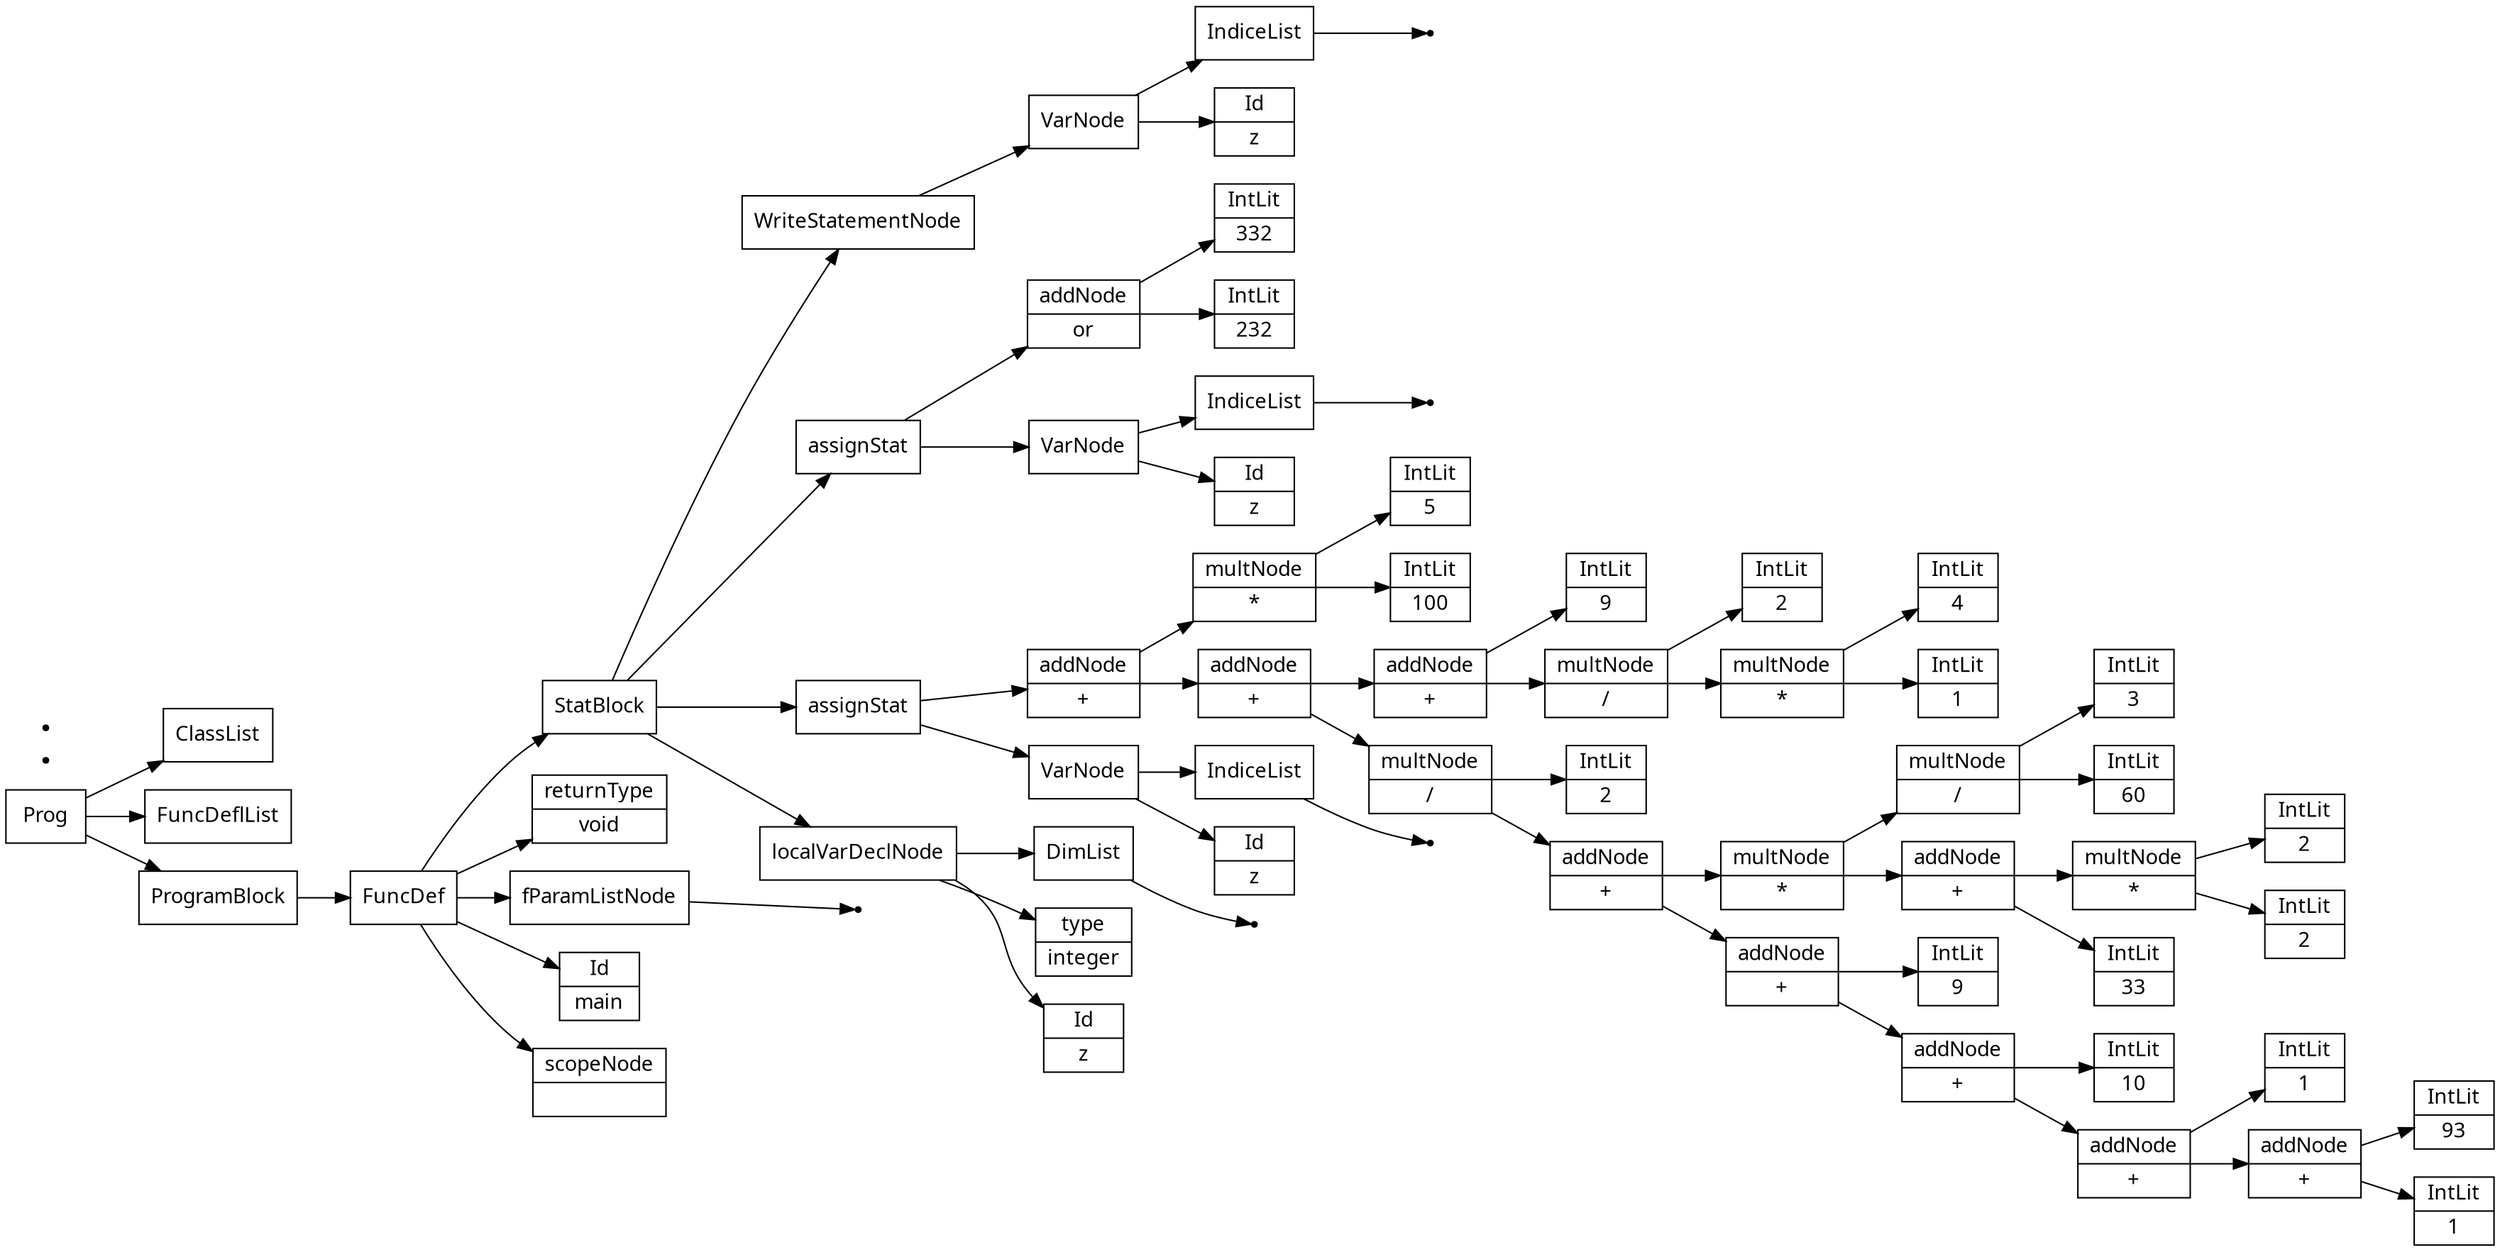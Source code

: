 digraph AST {
node [shape=record];
 node [fontname=Sans];charset="UTF-8" splines=true splines=spline rankdir =LR ordering="out"
1[label="scopeNode| "];
none3[shape="point"];
4[label="fParamListNode"];
4->none3;
5[label="returnType|void"];
7[label="Id|z"];
8[label="type|integer"];
none10[shape="point"];
11[label="DimList"];
11->none10;
12[label="localVarDeclNode"];
12->11;
12->8;
12->7;
13[label="Id|z"];
none15[shape="point"];
16[label="IndiceList"];
16->none15;
17[label="VarNode"];
17->16;
17->13;
18[label="IntLit|1"];
19[label="addNode|+"];
20[label="IntLit|93"];
19->20;
19->18;
21[label="addNode|+"];
22[label="IntLit|1"];
21->22;
21->19;
23[label="addNode|+"];
24[label="IntLit|10"];
23->24;
23->21;
25[label="addNode|+"];
26[label="IntLit|9"];
25->26;
25->23;
27[label="addNode|+"];
28[label="IntLit|33"];
29[label="addNode|+"];
30[label="IntLit|2"];
31[label="multNode|*"];
32[label="IntLit|2"];
31->32;
31->30;
29->31;
29->28;
33[label="multNode|*"];
34[label="IntLit|60"];
35[label="multNode|/"];
36[label="IntLit|3"];
35->36;
35->34;
33->35;
33->29;
27->33;
27->25;
37[label="multNode|/"];
38[label="IntLit|2"];
37->38;
37->27;
39[label="addNode|+"];
40[label="IntLit|1"];
41[label="multNode|*"];
42[label="IntLit|4"];
41->42;
41->40;
43[label="multNode|/"];
44[label="IntLit|2"];
43->44;
43->41;
45[label="addNode|+"];
46[label="IntLit|9"];
45->46;
45->43;
39->45;
39->37;
47[label="addNode|+"];
48[label="IntLit|100"];
49[label="multNode|*"];
50[label="IntLit|5"];
49->50;
49->48;
47->49;
47->39;
51[label="assignStat"];
51->47;
51->17;
52[label="Id|z"];
none54[shape="point"];
55[label="IndiceList"];
55->none54;
56[label="VarNode"];
56->55;
56->52;
57[label="IntLit|232"];
58[label="addNode|or"];
59[label="IntLit|332"];
58->59;
58->57;
60[label="assignStat"];
60->58;
60->56;
61[label="Id|z"];
none63[shape="point"];
64[label="IndiceList"];
64->none63;
65[label="VarNode"];
65->64;
65->61;
66[label="WriteStatementNode"];
66->65;
67[label="StatBlock"];
67->66;
67->60;
67->51;
67->12;
68[label="FuncDef"];
0[label="Id|main"];
68->67;
68->5;
68->4;
68->0;
68->1;
69[label="ClassList"];
70[label="FuncDeflList"];
71[label="Prog"];
72[label="ProgramBlock"];
72->68;
none73[shape="point"];
none74[shape="point"];
71->69;
71->70;
71->72;
}